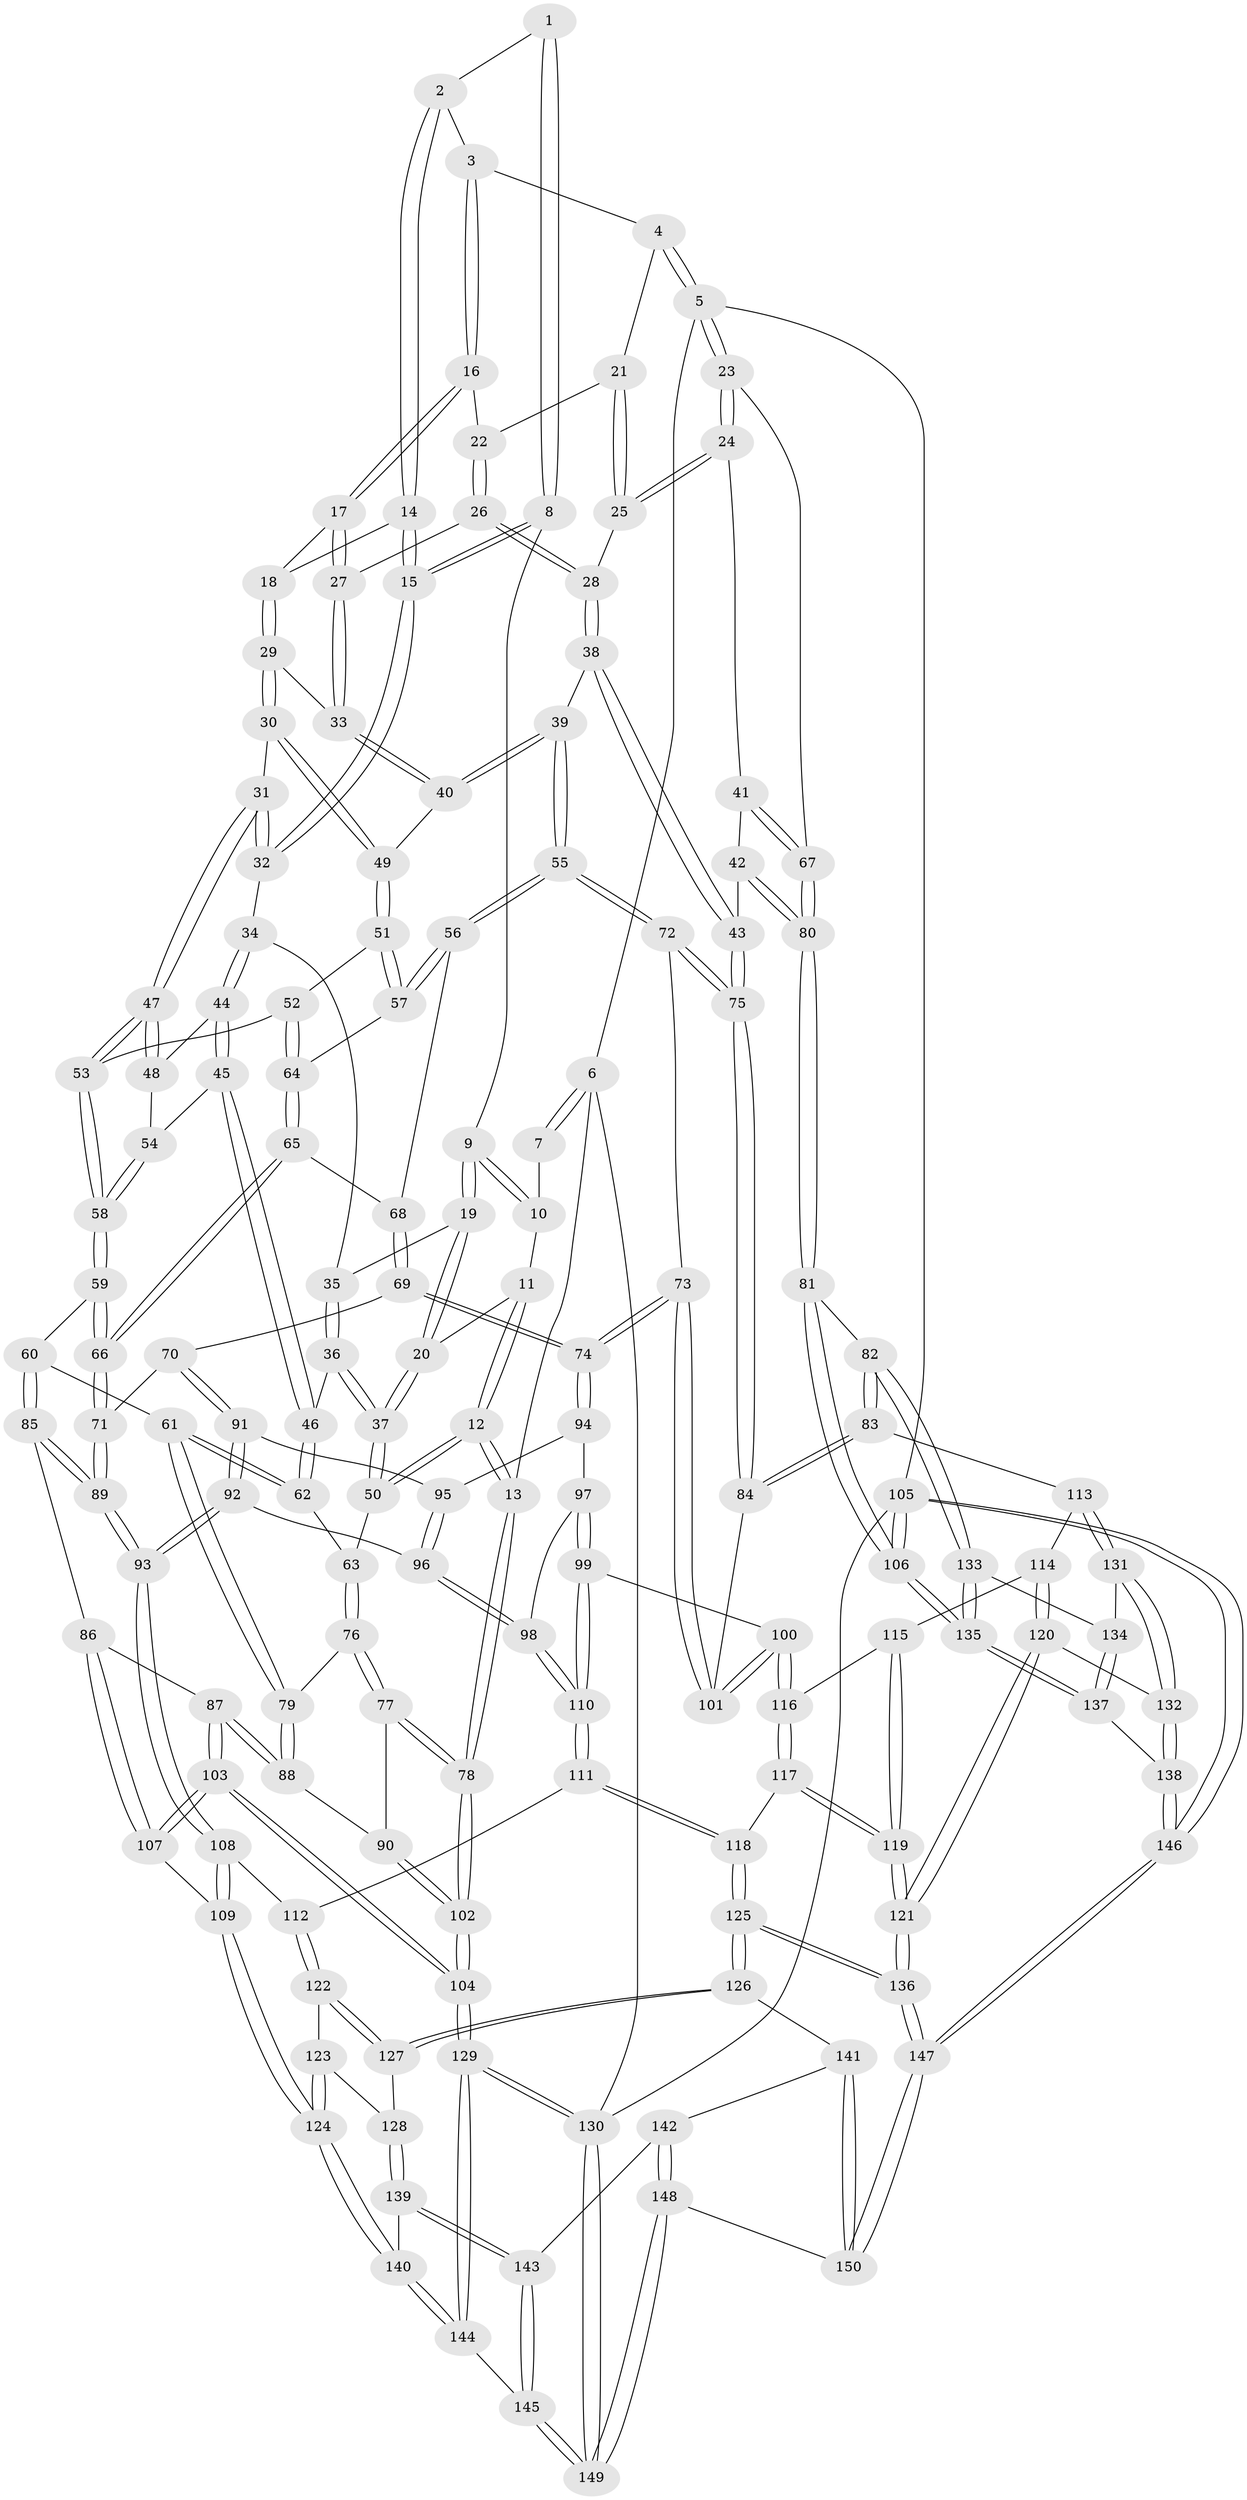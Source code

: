 // Generated by graph-tools (version 1.1) at 2025/11/02/27/25 16:11:57]
// undirected, 150 vertices, 372 edges
graph export_dot {
graph [start="1"]
  node [color=gray90,style=filled];
  1 [pos="+0.2225478378843502+0"];
  2 [pos="+0.4777610943497422+0"];
  3 [pos="+0.5272859413801899+0"];
  4 [pos="+1+0"];
  5 [pos="+1+0"];
  6 [pos="+0+0"];
  7 [pos="+0+0"];
  8 [pos="+0.21978872164859642+0.07502719085083477"];
  9 [pos="+0.18196752331577534+0.10819488373243523"];
  10 [pos="+0.057763431229006484+0.006481745589619584"];
  11 [pos="+0.05761595447136257+0.03642731479868219"];
  12 [pos="+0+0.2089174881385697"];
  13 [pos="+0+0.2058513324692232"];
  14 [pos="+0.45796349252017926+0"];
  15 [pos="+0.32774559694346633+0.13668598447374353"];
  16 [pos="+0.6262189355859424+0.01552210639103786"];
  17 [pos="+0.584719291810421+0.1111206099907625"];
  18 [pos="+0.48759001084633297+0.07661615214540689"];
  19 [pos="+0.1568291471676594+0.1348837963280947"];
  20 [pos="+0.08622861998111843+0.17245138124965062"];
  21 [pos="+0.8230709525968241+0"];
  22 [pos="+0.6697495377348309+0.04936549881463418"];
  23 [pos="+1+0.10578982692715917"];
  24 [pos="+0.9656193690992345+0.17528137333943603"];
  25 [pos="+0.7999246969767768+0.1304481482395424"];
  26 [pos="+0.7203013151536135+0.14468462689547545"];
  27 [pos="+0.6049170192523351+0.17605980779464903"];
  28 [pos="+0.7597621732925689+0.15784965032934714"];
  29 [pos="+0.46072950736680224+0.17210302313855455"];
  30 [pos="+0.420719455298683+0.1955254996036908"];
  31 [pos="+0.410744048080258+0.19647387715603873"];
  32 [pos="+0.3332774332628786+0.1470816790775079"];
  33 [pos="+0.5844427989674559+0.20456549475657831"];
  34 [pos="+0.27945110365108994+0.22436151709588317"];
  35 [pos="+0.22745637419196701+0.22182772225183395"];
  36 [pos="+0.21122234624205466+0.25506036971429225"];
  37 [pos="+0.03480858653900453+0.22352500985456772"];
  38 [pos="+0.7610993112453351+0.31291150752597174"];
  39 [pos="+0.6095202329757472+0.29029987579949174"];
  40 [pos="+0.5898981173680966+0.25281455767744976"];
  41 [pos="+0.8609072604408168+0.3051005673844233"];
  42 [pos="+0.8187105277675918+0.3510429533290276"];
  43 [pos="+0.790757426970545+0.3544239811884761"];
  44 [pos="+0.28317591934527275+0.2562356740396879"];
  45 [pos="+0.2371325678455046+0.29525229044722157"];
  46 [pos="+0.22350629896505284+0.2989818057974036"];
  47 [pos="+0.3652985210664955+0.30577580940224686"];
  48 [pos="+0.294677469441953+0.2664669617966464"];
  49 [pos="+0.4818408852688272+0.284341045477364"];
  50 [pos="+0.03221273238563039+0.2255254607690799"];
  51 [pos="+0.4800523111830866+0.2973412912080017"];
  52 [pos="+0.3892146899306579+0.3241432364381517"];
  53 [pos="+0.3654446629394102+0.3079263115860858"];
  54 [pos="+0.2794023642630895+0.3185863886422348"];
  55 [pos="+0.5634778589821459+0.3808811241219896"];
  56 [pos="+0.5146593003597528+0.36632048195495226"];
  57 [pos="+0.49192774317087473+0.3418006925516396"];
  58 [pos="+0.31508816171447757+0.3628788966330074"];
  59 [pos="+0.3125739993309723+0.368449199711367"];
  60 [pos="+0.2150612546433924+0.4096550000739303"];
  61 [pos="+0.20154042717192538+0.39811790426066024"];
  62 [pos="+0.17277616991804606+0.3656070957787347"];
  63 [pos="+0.10596628350979106+0.34254538217290514"];
  64 [pos="+0.4114674194697346+0.3518458712615079"];
  65 [pos="+0.41565796288531454+0.3811184189287436"];
  66 [pos="+0.37864108830914384+0.4567110746120827"];
  67 [pos="+1+0.29997791575649907"];
  68 [pos="+0.46842134917618566+0.39698534442684924"];
  69 [pos="+0.451913883291423+0.4644637513170523"];
  70 [pos="+0.39443908701053126+0.47099450278819643"];
  71 [pos="+0.3795349111184953+0.4619257813739345"];
  72 [pos="+0.5752203624618456+0.4162526045030654"];
  73 [pos="+0.5343945415489686+0.4941226412571105"];
  74 [pos="+0.5323833526577055+0.49375279778975567"];
  75 [pos="+0.7474028846396696+0.45728347542224396"];
  76 [pos="+0.06169798472493592+0.4230001499214305"];
  77 [pos="+0+0.4673908198814267"];
  78 [pos="+0+0.5554915159049132"];
  79 [pos="+0.10191329266625428+0.48519994628689206"];
  80 [pos="+1+0.4781667292586528"];
  81 [pos="+1+0.5447508576533464"];
  82 [pos="+0.8905795320221404+0.6264654239983622"];
  83 [pos="+0.8316521860272933+0.6187610516195056"];
  84 [pos="+0.7484542374117966+0.46757931706941364"];
  85 [pos="+0.24073327850308196+0.5342329752601255"];
  86 [pos="+0.15960406666630805+0.5544693668839766"];
  87 [pos="+0.13632538284847295+0.5450370032324383"];
  88 [pos="+0.10861716338633376+0.5092754897932074"];
  89 [pos="+0.2425241095100003+0.5352907021547278"];
  90 [pos="+0.09472353706129731+0.5096669872580643"];
  91 [pos="+0.3974139750681016+0.48472543329117956"];
  92 [pos="+0.3834351705160204+0.54218548711235"];
  93 [pos="+0.2862017678735681+0.6123883136536349"];
  94 [pos="+0.44703603292602045+0.5377625605744839"];
  95 [pos="+0.4144695234493672+0.5122652433336018"];
  96 [pos="+0.42166572244443196+0.606216209994633"];
  97 [pos="+0.4472261435552503+0.5400743458141358"];
  98 [pos="+0.4259488260233797+0.6193536422161937"];
  99 [pos="+0.5574671961798496+0.6118124379331074"];
  100 [pos="+0.5632060572475732+0.6105442438596838"];
  101 [pos="+0.56647038175582+0.5894005307849118"];
  102 [pos="+0+0.5749599683718454"];
  103 [pos="+0+0.6467976618531402"];
  104 [pos="+0+0.6354342852713316"];
  105 [pos="+1+1"];
  106 [pos="+1+1"];
  107 [pos="+0.10049651902889772+0.7175672240029157"];
  108 [pos="+0.28850081073474554+0.6183078758181708"];
  109 [pos="+0.1411016520634131+0.7551490107234508"];
  110 [pos="+0.4291830199401356+0.6474955307769835"];
  111 [pos="+0.4132043234646826+0.6606602017762542"];
  112 [pos="+0.3477472087780235+0.6636540463837058"];
  113 [pos="+0.8010720518963467+0.6431960226898887"];
  114 [pos="+0.6796913714651+0.6617997319909972"];
  115 [pos="+0.5961554921740456+0.6376404864352154"];
  116 [pos="+0.5671412675960705+0.6156378193090996"];
  117 [pos="+0.5310998140850826+0.7209438804505286"];
  118 [pos="+0.4610743658368394+0.7728875572789743"];
  119 [pos="+0.5954252323423961+0.8137016381256795"];
  120 [pos="+0.6494317609338408+0.8457204373863542"];
  121 [pos="+0.6045720871694691+0.8613920774233962"];
  122 [pos="+0.34375431573402127+0.6766730673544764"];
  123 [pos="+0.27076983064978594+0.7433363302939759"];
  124 [pos="+0.1432813805458415+0.7609623987819694"];
  125 [pos="+0.4670808412271737+0.8678171099701931"];
  126 [pos="+0.4338928894289094+0.8633878102997076"];
  127 [pos="+0.3389001268827276+0.8001095487453048"];
  128 [pos="+0.30066676238333256+0.8107240117850726"];
  129 [pos="+0+1"];
  130 [pos="+0+1"];
  131 [pos="+0.7725334083369273+0.7527137883247216"];
  132 [pos="+0.7322469911548685+0.8439795205052097"];
  133 [pos="+0.9104236043403877+0.7935092760899191"];
  134 [pos="+0.8704493689915799+0.8115456518201482"];
  135 [pos="+1+1"];
  136 [pos="+0.5346017754104625+0.9245839014704256"];
  137 [pos="+0.7863033495044385+0.8787200117076228"];
  138 [pos="+0.7672245407049444+0.8724899727664367"];
  139 [pos="+0.25838435095516776+0.8357844021462475"];
  140 [pos="+0.15330794695907826+0.8219945756806897"];
  141 [pos="+0.33479369935311476+0.9097834473387141"];
  142 [pos="+0.30742514761612105+0.9124604116015882"];
  143 [pos="+0.30145939473349337+0.9112931461703391"];
  144 [pos="+0.12989456542832603+0.8754360925013627"];
  145 [pos="+0.19141426087503732+1"];
  146 [pos="+0.6432227340851115+1"];
  147 [pos="+0.5387246282711831+1"];
  148 [pos="+0.35943388348699556+1"];
  149 [pos="+0.21290407460995817+1"];
  150 [pos="+0.4138911385281924+1"];
  1 -- 2;
  1 -- 8;
  1 -- 8;
  2 -- 3;
  2 -- 14;
  2 -- 14;
  3 -- 4;
  3 -- 16;
  3 -- 16;
  4 -- 5;
  4 -- 5;
  4 -- 21;
  5 -- 6;
  5 -- 23;
  5 -- 23;
  5 -- 105;
  6 -- 7;
  6 -- 7;
  6 -- 13;
  6 -- 130;
  7 -- 10;
  8 -- 9;
  8 -- 15;
  8 -- 15;
  9 -- 10;
  9 -- 10;
  9 -- 19;
  9 -- 19;
  10 -- 11;
  11 -- 12;
  11 -- 12;
  11 -- 20;
  12 -- 13;
  12 -- 13;
  12 -- 50;
  12 -- 50;
  13 -- 78;
  13 -- 78;
  14 -- 15;
  14 -- 15;
  14 -- 18;
  15 -- 32;
  15 -- 32;
  16 -- 17;
  16 -- 17;
  16 -- 22;
  17 -- 18;
  17 -- 27;
  17 -- 27;
  18 -- 29;
  18 -- 29;
  19 -- 20;
  19 -- 20;
  19 -- 35;
  20 -- 37;
  20 -- 37;
  21 -- 22;
  21 -- 25;
  21 -- 25;
  22 -- 26;
  22 -- 26;
  23 -- 24;
  23 -- 24;
  23 -- 67;
  24 -- 25;
  24 -- 25;
  24 -- 41;
  25 -- 28;
  26 -- 27;
  26 -- 28;
  26 -- 28;
  27 -- 33;
  27 -- 33;
  28 -- 38;
  28 -- 38;
  29 -- 30;
  29 -- 30;
  29 -- 33;
  30 -- 31;
  30 -- 49;
  30 -- 49;
  31 -- 32;
  31 -- 32;
  31 -- 47;
  31 -- 47;
  32 -- 34;
  33 -- 40;
  33 -- 40;
  34 -- 35;
  34 -- 44;
  34 -- 44;
  35 -- 36;
  35 -- 36;
  36 -- 37;
  36 -- 37;
  36 -- 46;
  37 -- 50;
  37 -- 50;
  38 -- 39;
  38 -- 43;
  38 -- 43;
  39 -- 40;
  39 -- 40;
  39 -- 55;
  39 -- 55;
  40 -- 49;
  41 -- 42;
  41 -- 67;
  41 -- 67;
  42 -- 43;
  42 -- 80;
  42 -- 80;
  43 -- 75;
  43 -- 75;
  44 -- 45;
  44 -- 45;
  44 -- 48;
  45 -- 46;
  45 -- 46;
  45 -- 54;
  46 -- 62;
  46 -- 62;
  47 -- 48;
  47 -- 48;
  47 -- 53;
  47 -- 53;
  48 -- 54;
  49 -- 51;
  49 -- 51;
  50 -- 63;
  51 -- 52;
  51 -- 57;
  51 -- 57;
  52 -- 53;
  52 -- 64;
  52 -- 64;
  53 -- 58;
  53 -- 58;
  54 -- 58;
  54 -- 58;
  55 -- 56;
  55 -- 56;
  55 -- 72;
  55 -- 72;
  56 -- 57;
  56 -- 57;
  56 -- 68;
  57 -- 64;
  58 -- 59;
  58 -- 59;
  59 -- 60;
  59 -- 66;
  59 -- 66;
  60 -- 61;
  60 -- 85;
  60 -- 85;
  61 -- 62;
  61 -- 62;
  61 -- 79;
  61 -- 79;
  62 -- 63;
  63 -- 76;
  63 -- 76;
  64 -- 65;
  64 -- 65;
  65 -- 66;
  65 -- 66;
  65 -- 68;
  66 -- 71;
  66 -- 71;
  67 -- 80;
  67 -- 80;
  68 -- 69;
  68 -- 69;
  69 -- 70;
  69 -- 74;
  69 -- 74;
  70 -- 71;
  70 -- 91;
  70 -- 91;
  71 -- 89;
  71 -- 89;
  72 -- 73;
  72 -- 75;
  72 -- 75;
  73 -- 74;
  73 -- 74;
  73 -- 101;
  73 -- 101;
  74 -- 94;
  74 -- 94;
  75 -- 84;
  75 -- 84;
  76 -- 77;
  76 -- 77;
  76 -- 79;
  77 -- 78;
  77 -- 78;
  77 -- 90;
  78 -- 102;
  78 -- 102;
  79 -- 88;
  79 -- 88;
  80 -- 81;
  80 -- 81;
  81 -- 82;
  81 -- 106;
  81 -- 106;
  82 -- 83;
  82 -- 83;
  82 -- 133;
  82 -- 133;
  83 -- 84;
  83 -- 84;
  83 -- 113;
  84 -- 101;
  85 -- 86;
  85 -- 89;
  85 -- 89;
  86 -- 87;
  86 -- 107;
  86 -- 107;
  87 -- 88;
  87 -- 88;
  87 -- 103;
  87 -- 103;
  88 -- 90;
  89 -- 93;
  89 -- 93;
  90 -- 102;
  90 -- 102;
  91 -- 92;
  91 -- 92;
  91 -- 95;
  92 -- 93;
  92 -- 93;
  92 -- 96;
  93 -- 108;
  93 -- 108;
  94 -- 95;
  94 -- 97;
  95 -- 96;
  95 -- 96;
  96 -- 98;
  96 -- 98;
  97 -- 98;
  97 -- 99;
  97 -- 99;
  98 -- 110;
  98 -- 110;
  99 -- 100;
  99 -- 110;
  99 -- 110;
  100 -- 101;
  100 -- 101;
  100 -- 116;
  100 -- 116;
  102 -- 104;
  102 -- 104;
  103 -- 104;
  103 -- 104;
  103 -- 107;
  103 -- 107;
  104 -- 129;
  104 -- 129;
  105 -- 106;
  105 -- 106;
  105 -- 146;
  105 -- 146;
  105 -- 130;
  106 -- 135;
  106 -- 135;
  107 -- 109;
  108 -- 109;
  108 -- 109;
  108 -- 112;
  109 -- 124;
  109 -- 124;
  110 -- 111;
  110 -- 111;
  111 -- 112;
  111 -- 118;
  111 -- 118;
  112 -- 122;
  112 -- 122;
  113 -- 114;
  113 -- 131;
  113 -- 131;
  114 -- 115;
  114 -- 120;
  114 -- 120;
  115 -- 116;
  115 -- 119;
  115 -- 119;
  116 -- 117;
  116 -- 117;
  117 -- 118;
  117 -- 119;
  117 -- 119;
  118 -- 125;
  118 -- 125;
  119 -- 121;
  119 -- 121;
  120 -- 121;
  120 -- 121;
  120 -- 132;
  121 -- 136;
  121 -- 136;
  122 -- 123;
  122 -- 127;
  122 -- 127;
  123 -- 124;
  123 -- 124;
  123 -- 128;
  124 -- 140;
  124 -- 140;
  125 -- 126;
  125 -- 126;
  125 -- 136;
  125 -- 136;
  126 -- 127;
  126 -- 127;
  126 -- 141;
  127 -- 128;
  128 -- 139;
  128 -- 139;
  129 -- 130;
  129 -- 130;
  129 -- 144;
  129 -- 144;
  130 -- 149;
  130 -- 149;
  131 -- 132;
  131 -- 132;
  131 -- 134;
  132 -- 138;
  132 -- 138;
  133 -- 134;
  133 -- 135;
  133 -- 135;
  134 -- 137;
  134 -- 137;
  135 -- 137;
  135 -- 137;
  136 -- 147;
  136 -- 147;
  137 -- 138;
  138 -- 146;
  138 -- 146;
  139 -- 140;
  139 -- 143;
  139 -- 143;
  140 -- 144;
  140 -- 144;
  141 -- 142;
  141 -- 150;
  141 -- 150;
  142 -- 143;
  142 -- 148;
  142 -- 148;
  143 -- 145;
  143 -- 145;
  144 -- 145;
  145 -- 149;
  145 -- 149;
  146 -- 147;
  146 -- 147;
  147 -- 150;
  147 -- 150;
  148 -- 149;
  148 -- 149;
  148 -- 150;
}
